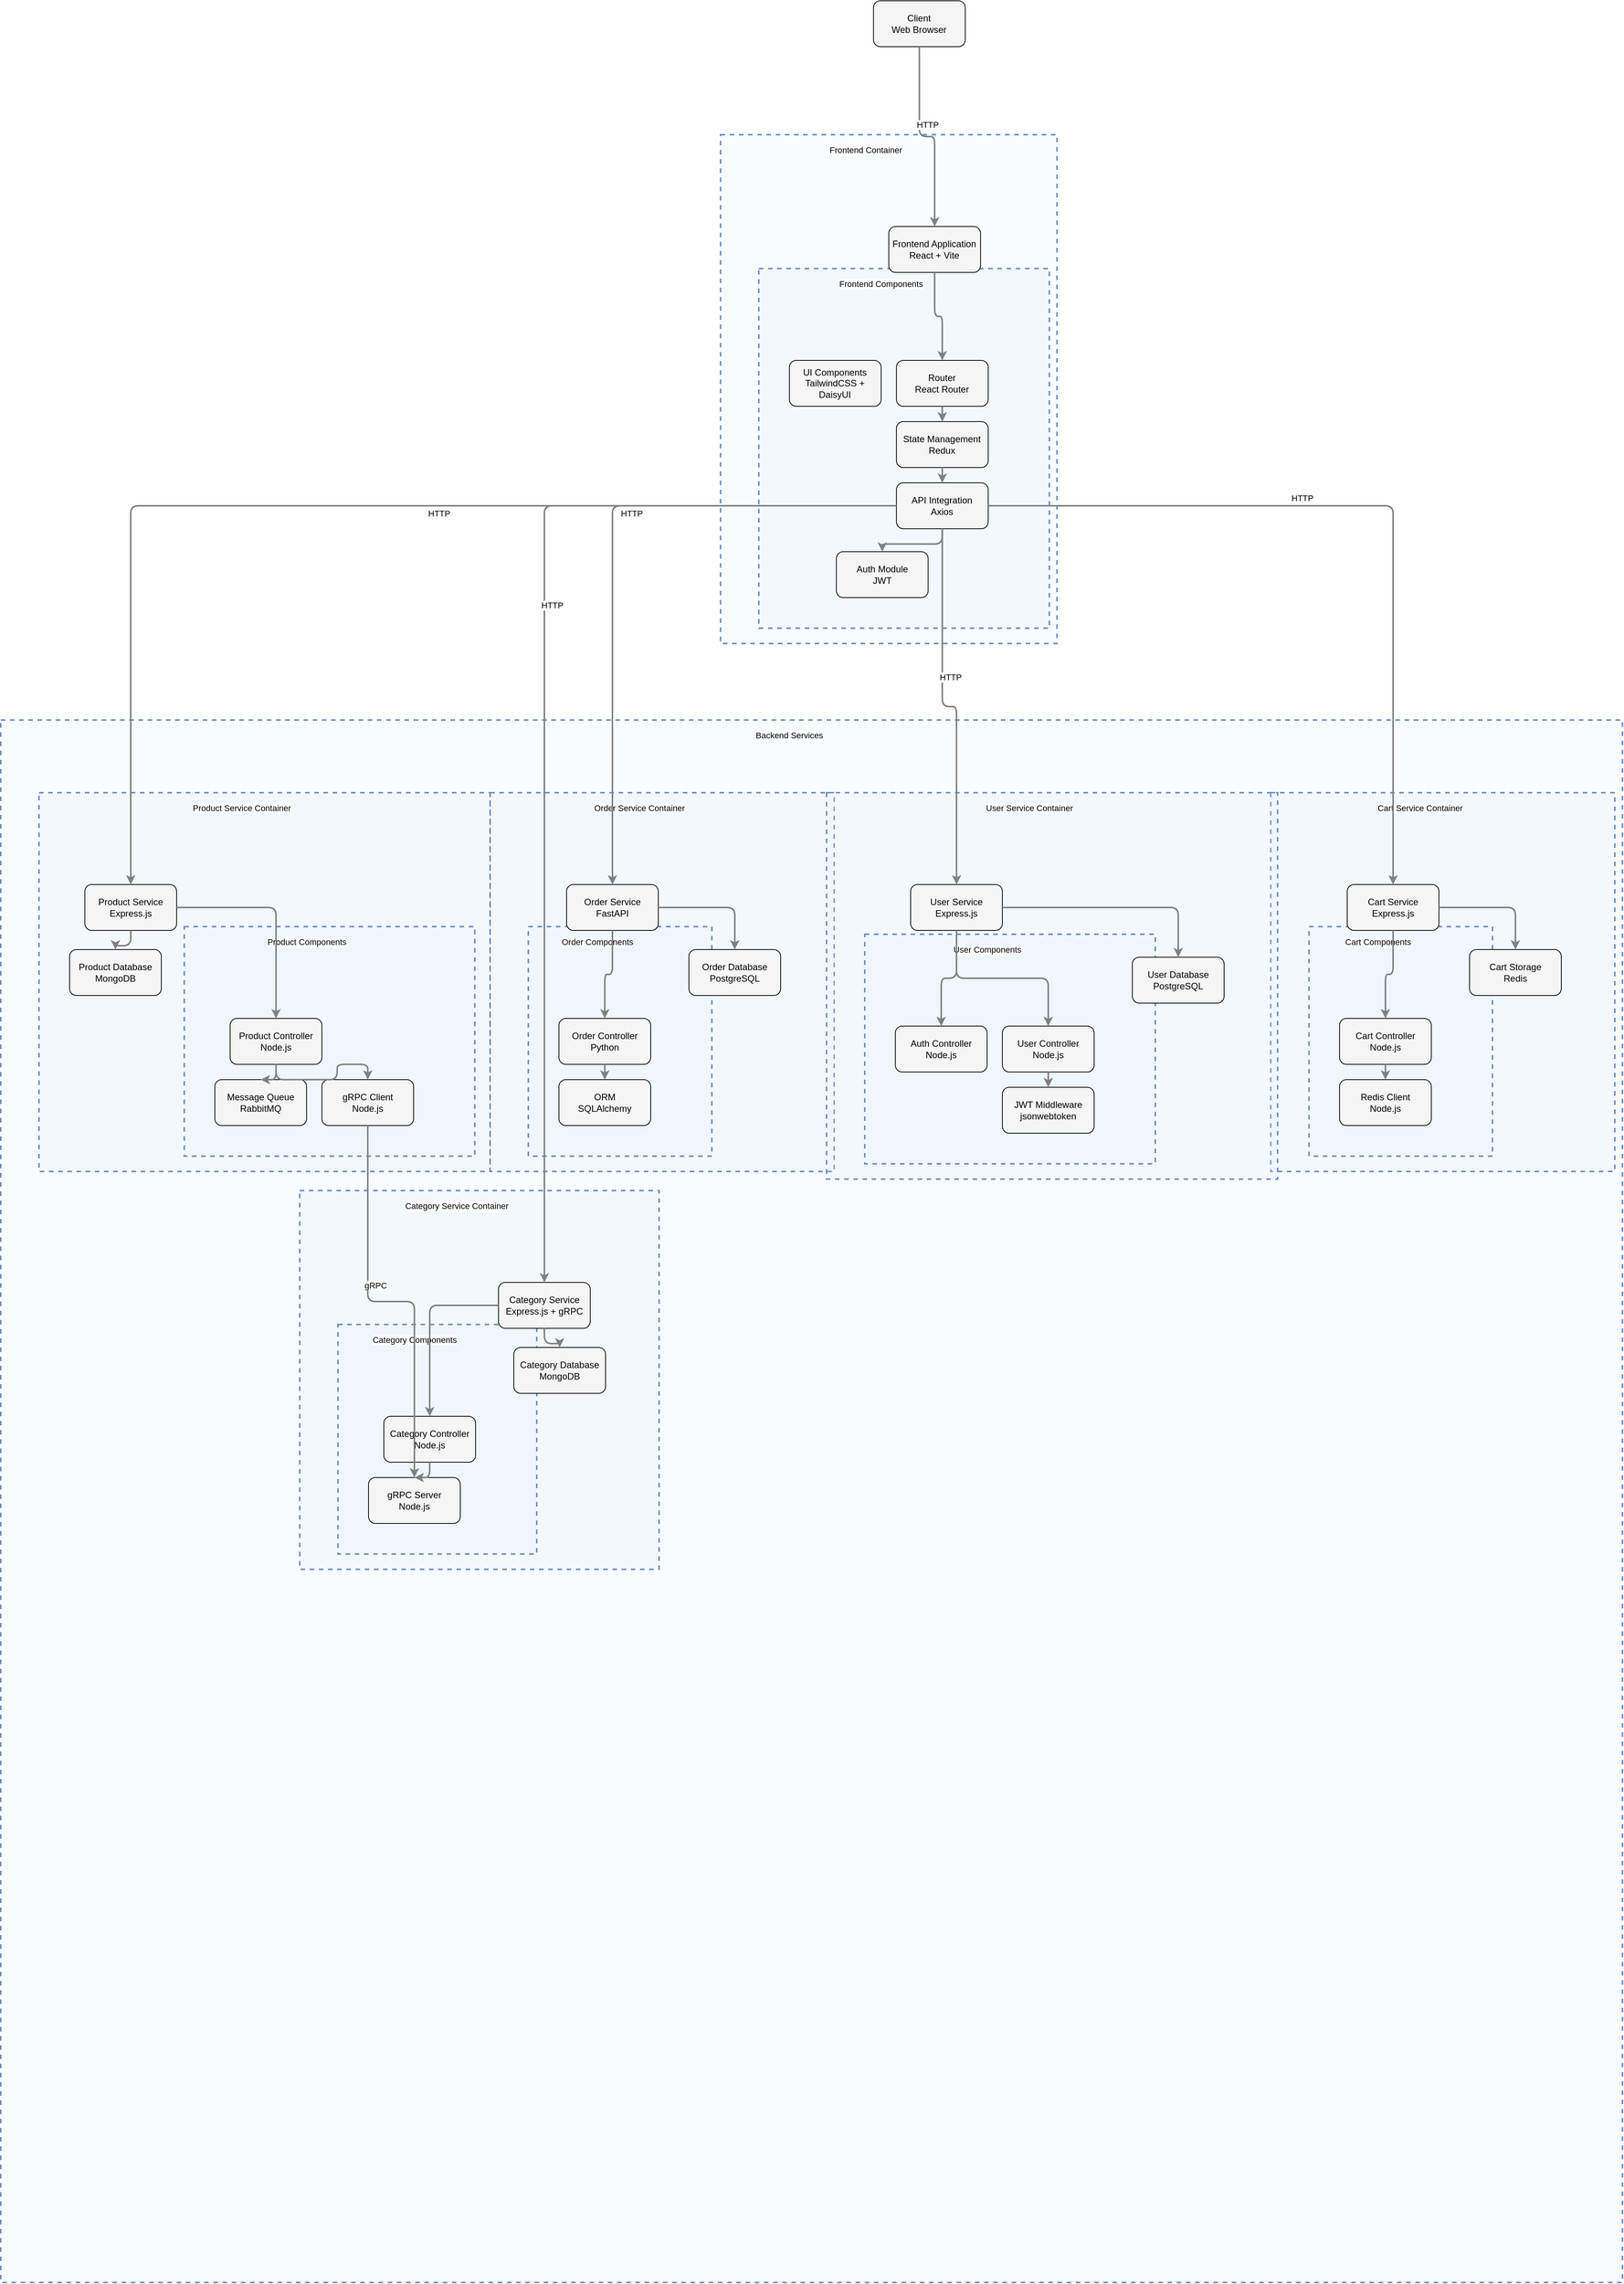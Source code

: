 <?xml version="1.0" encoding="UTF-8"?>
      <mxfile version="14.6.5" type="device">
        <diagram id="codeviz-diagram" name="System Diagram">
          <mxGraphModel dx="1000" dy="1000" grid="1" gridSize="10" guides="1" tooltips="1" connect="1" arrows="1" fold="1" page="1" pageScale="1" pageWidth="1169" pageHeight="827" math="0" shadow="0">
            <root>
              <mxCell id="0"/>
              <mxCell id="1" parent="0"/>
              <mxCell id="subGraph10" value="" style="html=1;whiteSpace=wrap;container=1;fillColor=#dae8fc;strokeColor=#6c8ebf;dashed=1;fillOpacity=20;strokeWidth=2;containerType=none;recursiveResize=0;movable=1;resizable=1;autosize=0;dropTarget=0" vertex="1" parent="subGraph11">
                <mxGeometry x="50" y="175" width="240" height="300" as="geometry"/>
              </mxCell>
              <mxCell id="subGraph10_label" value="Order Components" style="edgeLabel;html=1;align=center;verticalAlign=middle;resizable=0;labelBackgroundColor=white;spacing=5" vertex="1" parent="subGraph11">
                <mxGeometry x="58" y="183" width="164" height="24" as="geometry"/>
              </mxCell>
<mxCell id="subGraph8" value="" style="html=1;whiteSpace=wrap;container=1;fillColor=#dae8fc;strokeColor=#6c8ebf;dashed=1;fillOpacity=20;strokeWidth=2;containerType=none;recursiveResize=0;movable=1;resizable=1;autosize=0;dropTarget=0" vertex="1" parent="subGraph9">
                <mxGeometry x="50" y="175" width="240" height="300" as="geometry"/>
              </mxCell>
              <mxCell id="subGraph8_label" value="Cart Components" style="edgeLabel;html=1;align=center;verticalAlign=middle;resizable=0;labelBackgroundColor=white;spacing=5" vertex="1" parent="subGraph9">
                <mxGeometry x="58" y="183" width="164" height="24" as="geometry"/>
              </mxCell>
<mxCell id="subGraph6" value="" style="html=1;whiteSpace=wrap;container=1;fillColor=#dae8fc;strokeColor=#6c8ebf;dashed=1;fillOpacity=20;strokeWidth=2;containerType=none;recursiveResize=0;movable=1;resizable=1;autosize=0;dropTarget=0" vertex="1" parent="subGraph7">
                <mxGeometry x="50" y="175" width="260" height="300" as="geometry"/>
              </mxCell>
              <mxCell id="subGraph6_label" value="Category Components" style="edgeLabel;html=1;align=center;verticalAlign=middle;resizable=0;labelBackgroundColor=white;spacing=5" vertex="1" parent="subGraph7">
                <mxGeometry x="58" y="183" width="184" height="24" as="geometry"/>
              </mxCell>
<mxCell id="subGraph4" value="" style="html=1;whiteSpace=wrap;container=1;fillColor=#dae8fc;strokeColor=#6c8ebf;dashed=1;fillOpacity=20;strokeWidth=2;containerType=none;recursiveResize=0;movable=1;resizable=1;autosize=0;dropTarget=0" vertex="1" parent="subGraph5">
                <mxGeometry x="190" y="175" width="380" height="300" as="geometry"/>
              </mxCell>
              <mxCell id="subGraph4_label" value="Product Components" style="edgeLabel;html=1;align=center;verticalAlign=middle;resizable=0;labelBackgroundColor=white;spacing=5" vertex="1" parent="subGraph5">
                <mxGeometry x="198" y="183" width="304" height="24" as="geometry"/>
              </mxCell>
<mxCell id="subGraph2" value="" style="html=1;whiteSpace=wrap;container=1;fillColor=#dae8fc;strokeColor=#6c8ebf;dashed=1;fillOpacity=20;strokeWidth=2;containerType=none;recursiveResize=0;movable=1;resizable=1;autosize=0;dropTarget=0" vertex="1" parent="subGraph3">
                <mxGeometry x="50" y="185" width="380" height="300" as="geometry"/>
              </mxCell>
              <mxCell id="subGraph2_label" value="User Components" style="edgeLabel;html=1;align=center;verticalAlign=middle;resizable=0;labelBackgroundColor=white;spacing=5" vertex="1" parent="subGraph3">
                <mxGeometry x="58" y="193" width="304" height="24" as="geometry"/>
              </mxCell>
<mxCell id="subGraph11" value="" style="html=1;whiteSpace=wrap;container=1;fillColor=#dae8fc;strokeColor=#6c8ebf;dashed=1;fillOpacity=20;strokeWidth=2;containerType=none;recursiveResize=0;movable=1;resizable=1;autosize=0;dropTarget=0" vertex="1" parent="subGraph12">
                <mxGeometry x="640" y="95" width="450" height="495" as="geometry"/>
              </mxCell>
              <mxCell id="subGraph11_label" value="Order Service Container" style="edgeLabel;html=1;align=center;verticalAlign=middle;resizable=0;labelBackgroundColor=white;spacing=5" vertex="1" parent="subGraph12">
                <mxGeometry x="648" y="103" width="374" height="24" as="geometry"/>
              </mxCell>
<mxCell id="subGraph9" value="" style="html=1;whiteSpace=wrap;container=1;fillColor=#dae8fc;strokeColor=#6c8ebf;dashed=1;fillOpacity=20;strokeWidth=2;containerType=none;recursiveResize=0;movable=1;resizable=1;autosize=0;dropTarget=0" vertex="1" parent="subGraph12">
                <mxGeometry x="1661" y="95" width="450" height="495" as="geometry"/>
              </mxCell>
              <mxCell id="subGraph9_label" value="Cart Service Container" style="edgeLabel;html=1;align=center;verticalAlign=middle;resizable=0;labelBackgroundColor=white;spacing=5" vertex="1" parent="subGraph12">
                <mxGeometry x="1669" y="103" width="374" height="24" as="geometry"/>
              </mxCell>
<mxCell id="subGraph7" value="" style="html=1;whiteSpace=wrap;container=1;fillColor=#dae8fc;strokeColor=#6c8ebf;dashed=1;fillOpacity=20;strokeWidth=2;containerType=none;recursiveResize=0;movable=1;resizable=1;autosize=0;dropTarget=0" vertex="1" parent="subGraph12">
                <mxGeometry x="391" y="615" width="470" height="495" as="geometry"/>
              </mxCell>
              <mxCell id="subGraph7_label" value="Category Service Container" style="edgeLabel;html=1;align=center;verticalAlign=middle;resizable=0;labelBackgroundColor=white;spacing=5" vertex="1" parent="subGraph12">
                <mxGeometry x="399" y="623" width="394" height="24" as="geometry"/>
              </mxCell>
<mxCell id="subGraph5" value="" style="html=1;whiteSpace=wrap;container=1;fillColor=#dae8fc;strokeColor=#6c8ebf;dashed=1;fillOpacity=20;strokeWidth=2;containerType=none;recursiveResize=0;movable=1;resizable=1;autosize=0;dropTarget=0" vertex="1" parent="subGraph12">
                <mxGeometry x="50" y="95" width="590" height="495" as="geometry"/>
              </mxCell>
              <mxCell id="subGraph5_label" value="Product Service Container" style="edgeLabel;html=1;align=center;verticalAlign=middle;resizable=0;labelBackgroundColor=white;spacing=5" vertex="1" parent="subGraph12">
                <mxGeometry x="58" y="103" width="514" height="24" as="geometry"/>
              </mxCell>
<mxCell id="subGraph3" value="" style="html=1;whiteSpace=wrap;container=1;fillColor=#dae8fc;strokeColor=#6c8ebf;dashed=1;fillOpacity=20;strokeWidth=2;containerType=none;recursiveResize=0;movable=1;resizable=1;autosize=0;dropTarget=0" vertex="1" parent="subGraph12">
                <mxGeometry x="1080" y="95" width="590" height="505" as="geometry"/>
              </mxCell>
              <mxCell id="subGraph3_label" value="User Service Container" style="edgeLabel;html=1;align=center;verticalAlign=middle;resizable=0;labelBackgroundColor=white;spacing=5" vertex="1" parent="subGraph12">
                <mxGeometry x="1088" y="103" width="514" height="24" as="geometry"/>
              </mxCell>
<mxCell id="subGraph0" value="" style="html=1;whiteSpace=wrap;container=1;fillColor=#dae8fc;strokeColor=#6c8ebf;dashed=1;fillOpacity=20;strokeWidth=2;containerType=none;recursiveResize=0;movable=1;resizable=1;autosize=0;dropTarget=0" vertex="1" parent="subGraph1">
                <mxGeometry x="50" y="175" width="380" height="470" as="geometry"/>
              </mxCell>
              <mxCell id="subGraph0_label" value="Frontend Components" style="edgeLabel;html=1;align=center;verticalAlign=middle;resizable=0;labelBackgroundColor=white;spacing=5" vertex="1" parent="subGraph1">
                <mxGeometry x="58" y="183" width="304" height="24" as="geometry"/>
              </mxCell>
<mxCell id="subGraph12" value="" style="html=1;whiteSpace=wrap;container=1;fillColor=#dae8fc;strokeColor=#6c8ebf;dashed=1;fillOpacity=20;strokeWidth=2;containerType=none;recursiveResize=0;movable=1;resizable=1;autosize=0;dropTarget=0" vertex="1" parent="1">
                <mxGeometry x="32" y="952" width="2121" height="2042" as="geometry"/>
              </mxCell>
              <mxCell id="subGraph12_label" value="Backend Services" style="edgeLabel;html=1;align=center;verticalAlign=middle;resizable=0;labelBackgroundColor=white;spacing=5" vertex="1" parent="1">
                <mxGeometry x="40" y="960" width="2045" height="24" as="geometry"/>
              </mxCell>
<mxCell id="subGraph1" value="" style="html=1;whiteSpace=wrap;container=1;fillColor=#dae8fc;strokeColor=#6c8ebf;dashed=1;fillOpacity=20;strokeWidth=2;containerType=none;recursiveResize=0;movable=1;resizable=1;autosize=0;dropTarget=0" vertex="1" parent="1">
                <mxGeometry x="973.429" y="187" width="440" height="665" as="geometry"/>
              </mxCell>
              <mxCell id="subGraph1_label" value="Frontend Container" style="edgeLabel;html=1;align=center;verticalAlign=middle;resizable=0;labelBackgroundColor=white;spacing=5" vertex="1" parent="1">
                <mxGeometry x="981.429" y="195" width="364" height="24" as="geometry"/>
              </mxCell>
              <mxCell id="Client" value="Client&lt;br&gt;Web Browser" style="rounded=1;whiteSpace=wrap;html=1;fillColor=#f5f5f5" vertex="1" parent="1">
                    <mxGeometry x="1173.429" y="12" width="120" height="60" as="geometry"/>
                  </mxCell>
<mxCell id="UI" value="Frontend Application&lt;br&gt;React + Vite" style="rounded=1;whiteSpace=wrap;html=1;fillColor=#f5f5f5" vertex="1" parent="subGraph1">
                    <mxGeometry x="220" y="120" width="120" height="60" as="geometry"/>
                  </mxCell>
<mxCell id="Router" value="Router&lt;br&gt;React Router" style="rounded=1;whiteSpace=wrap;html=1;fillColor=#f5f5f5" vertex="1" parent="subGraph0">
                    <mxGeometry x="180" y="120" width="120" height="60" as="geometry"/>
                  </mxCell>
<mxCell id="StateManager" value="State Management&lt;br&gt;Redux" style="rounded=1;whiteSpace=wrap;html=1;fillColor=#f5f5f5" vertex="1" parent="subGraph0">
                    <mxGeometry x="180" y="200" width="120" height="60" as="geometry"/>
                  </mxCell>
<mxCell id="APIClient" value="API Integration&lt;br&gt;Axios" style="rounded=1;whiteSpace=wrap;html=1;fillColor=#f5f5f5" vertex="1" parent="subGraph0">
                    <mxGeometry x="180" y="280" width="120" height="60" as="geometry"/>
                  </mxCell>
<mxCell id="AuthModule" value="Auth Module&lt;br&gt;JWT" style="rounded=1;whiteSpace=wrap;html=1;fillColor=#f5f5f5" vertex="1" parent="subGraph0">
                    <mxGeometry x="101.429" y="370" width="120" height="60" as="geometry"/>
                  </mxCell>
<mxCell id="UIComponents" value="UI Components&lt;br&gt;TailwindCSS + DaisyUI" style="rounded=1;whiteSpace=wrap;html=1;fillColor=#f5f5f5" vertex="1" parent="subGraph0">
                    <mxGeometry x="40" y="120" width="120" height="60" as="geometry"/>
                  </mxCell>
<mxCell id="UserService" value="User Service&lt;br&gt;Express.js" style="rounded=1;whiteSpace=wrap;html=1;fillColor=#f5f5f5" vertex="1" parent="subGraph3">
                    <mxGeometry x="110" y="120" width="120" height="60" as="geometry"/>
                  </mxCell>
<mxCell id="UserDB" value="User Database&lt;br&gt;PostgreSQL" style="rounded=1;whiteSpace=wrap;html=1;fillColor=#f5f5f5" vertex="1" parent="subGraph3">
                    <mxGeometry x="400" y="215" width="120" height="60" as="geometry"/>
                  </mxCell>
<mxCell id="AuthController" value="Auth Controller&lt;br&gt;Node.js" style="rounded=1;whiteSpace=wrap;html=1;fillColor=#f5f5f5" vertex="1" parent="subGraph2">
                    <mxGeometry x="40" y="120" width="120" height="60" as="geometry"/>
                  </mxCell>
<mxCell id="UserController" value="User Controller&lt;br&gt;Node.js" style="rounded=1;whiteSpace=wrap;html=1;fillColor=#f5f5f5" vertex="1" parent="subGraph2">
                    <mxGeometry x="180" y="120" width="120" height="60" as="geometry"/>
                  </mxCell>
<mxCell id="JWTMiddleware" value="JWT Middleware&lt;br&gt;jsonwebtoken" style="rounded=1;whiteSpace=wrap;html=1;fillColor=#f5f5f5" vertex="1" parent="subGraph2">
                    <mxGeometry x="180" y="200" width="120" height="60" as="geometry"/>
                  </mxCell>
<mxCell id="ProductService" value="Product Service&lt;br&gt;Express.js" style="rounded=1;whiteSpace=wrap;html=1;fillColor=#f5f5f5" vertex="1" parent="subGraph5">
                    <mxGeometry x="60" y="120" width="120" height="60" as="geometry"/>
                  </mxCell>
<mxCell id="ProductDB" value="Product Database&lt;br&gt;MongoDB" style="rounded=1;whiteSpace=wrap;html=1;fillColor=#f5f5f5" vertex="1" parent="subGraph5">
                    <mxGeometry x="40" y="205" width="120" height="60" as="geometry"/>
                  </mxCell>
<mxCell id="ProductController" value="Product Controller&lt;br&gt;Node.js" style="rounded=1;whiteSpace=wrap;html=1;fillColor=#f5f5f5" vertex="1" parent="subGraph4">
                    <mxGeometry x="60" y="120" width="120" height="60" as="geometry"/>
                  </mxCell>
<mxCell id="ProductQueue" value="Message Queue&lt;br&gt;RabbitMQ" style="rounded=1;whiteSpace=wrap;html=1;fillColor=#f5f5f5" vertex="1" parent="subGraph4">
                    <mxGeometry x="40" y="200" width="120" height="60" as="geometry"/>
                  </mxCell>
<mxCell id="GRPCClient" value="gRPC Client&lt;br&gt;Node.js" style="rounded=1;whiteSpace=wrap;html=1;fillColor=#f5f5f5" vertex="1" parent="subGraph4">
                    <mxGeometry x="180" y="200" width="120" height="60" as="geometry"/>
                  </mxCell>
<mxCell id="CategoryService" value="Category Service&lt;br&gt;Express.js + gRPC" style="rounded=1;whiteSpace=wrap;html=1;fillColor=#f5f5f5" vertex="1" parent="subGraph7">
                    <mxGeometry x="260" y="120" width="120" height="60" as="geometry"/>
                  </mxCell>
<mxCell id="CategoryDB" value="Category Database&lt;br&gt;MongoDB" style="rounded=1;whiteSpace=wrap;html=1;fillColor=#f5f5f5" vertex="1" parent="subGraph7">
                    <mxGeometry x="280" y="205" width="120" height="60" as="geometry"/>
                  </mxCell>
<mxCell id="CategoryController" value="Category Controller&lt;br&gt;Node.js" style="rounded=1;whiteSpace=wrap;html=1;fillColor=#f5f5f5" vertex="1" parent="subGraph6">
                    <mxGeometry x="60" y="120" width="120" height="60" as="geometry"/>
                  </mxCell>
<mxCell id="GRPCServer" value="gRPC Server&lt;br&gt;Node.js" style="rounded=1;whiteSpace=wrap;html=1;fillColor=#f5f5f5" vertex="1" parent="subGraph6">
                    <mxGeometry x="40" y="200" width="120" height="60" as="geometry"/>
                  </mxCell>
<mxCell id="CartService" value="Cart Service&lt;br&gt;Express.js" style="rounded=1;whiteSpace=wrap;html=1;fillColor=#f5f5f5" vertex="1" parent="subGraph9">
                    <mxGeometry x="100" y="120" width="120" height="60" as="geometry"/>
                  </mxCell>
<mxCell id="CartDB" value="Cart Storage&lt;br&gt;Redis" style="rounded=1;whiteSpace=wrap;html=1;fillColor=#f5f5f5" vertex="1" parent="subGraph9">
                    <mxGeometry x="260" y="205" width="120" height="60" as="geometry"/>
                  </mxCell>
<mxCell id="CartController" value="Cart Controller&lt;br&gt;Node.js" style="rounded=1;whiteSpace=wrap;html=1;fillColor=#f5f5f5" vertex="1" parent="subGraph8">
                    <mxGeometry x="40" y="120" width="120" height="60" as="geometry"/>
                  </mxCell>
<mxCell id="RedisClient" value="Redis Client&lt;br&gt;Node.js" style="rounded=1;whiteSpace=wrap;html=1;fillColor=#f5f5f5" vertex="1" parent="subGraph8">
                    <mxGeometry x="40" y="200" width="120" height="60" as="geometry"/>
                  </mxCell>
<mxCell id="OrderService" value="Order Service&lt;br&gt;FastAPI" style="rounded=1;whiteSpace=wrap;html=1;fillColor=#f5f5f5" vertex="1" parent="subGraph11">
                    <mxGeometry x="100" y="120" width="120" height="60" as="geometry"/>
                  </mxCell>
<mxCell id="OrderDB" value="Order Database&lt;br&gt;PostgreSQL" style="rounded=1;whiteSpace=wrap;html=1;fillColor=#f5f5f5" vertex="1" parent="subGraph11">
                    <mxGeometry x="260" y="205" width="120" height="60" as="geometry"/>
                  </mxCell>
<mxCell id="OrderController" value="Order Controller&lt;br&gt;Python" style="rounded=1;whiteSpace=wrap;html=1;fillColor=#f5f5f5" vertex="1" parent="subGraph10">
                    <mxGeometry x="40" y="120" width="120" height="60" as="geometry"/>
                  </mxCell>
<mxCell id="SQLAlchemy" value="ORM&lt;br&gt;SQLAlchemy" style="rounded=1;whiteSpace=wrap;html=1;fillColor=#f5f5f5" vertex="1" parent="subGraph10">
                    <mxGeometry x="40" y="200" width="120" height="60" as="geometry"/>
                  </mxCell>
              <mxCell id="edge-L_Client_UI_0" style="edgeStyle=orthogonalEdgeStyle;rounded=1;orthogonalLoop=1;jettySize=auto;html=1;strokeColor=#808080;strokeWidth=2;jumpStyle=arc;jumpSize=10;spacing=15;labelBackgroundColor=white;labelBorderColor=none" edge="1" parent="1" source="Client" target="UI">
                  <mxGeometry relative="1" as="geometry"/>
                </mxCell>
                <mxCell id="edge-L_Client_UI_0_label" value="HTTP" style="edgeLabel;html=1;align=center;verticalAlign=middle;resizable=0;points=[];" vertex="1" connectable="0" parent="edge-L_Client_UI_0">
                  <mxGeometry x="-0.2" y="10" relative="1" as="geometry">
                    <mxPoint as="offset"/>
                  </mxGeometry>
                </mxCell>
<mxCell id="edge-L_UI_Router_1" style="edgeStyle=orthogonalEdgeStyle;rounded=1;orthogonalLoop=1;jettySize=auto;html=1;strokeColor=#808080;strokeWidth=2;jumpStyle=arc;jumpSize=10;spacing=15;labelBackgroundColor=white;labelBorderColor=none" edge="1" parent="1" source="UI" target="Router">
                  <mxGeometry relative="1" as="geometry"/>
                </mxCell>
<mxCell id="edge-L_Router_StateManager_2" style="edgeStyle=orthogonalEdgeStyle;rounded=1;orthogonalLoop=1;jettySize=auto;html=1;strokeColor=#808080;strokeWidth=2;jumpStyle=arc;jumpSize=10;spacing=15;labelBackgroundColor=white;labelBorderColor=none" edge="1" parent="1" source="Router" target="StateManager">
                  <mxGeometry relative="1" as="geometry"/>
                </mxCell>
<mxCell id="edge-L_StateManager_APIClient_3" style="edgeStyle=orthogonalEdgeStyle;rounded=1;orthogonalLoop=1;jettySize=auto;html=1;strokeColor=#808080;strokeWidth=2;jumpStyle=arc;jumpSize=10;spacing=15;labelBackgroundColor=white;labelBorderColor=none" edge="1" parent="1" source="StateManager" target="APIClient">
                  <mxGeometry relative="1" as="geometry"/>
                </mxCell>
<mxCell id="edge-L_APIClient_AuthModule_4" style="edgeStyle=orthogonalEdgeStyle;rounded=1;orthogonalLoop=1;jettySize=auto;html=1;strokeColor=#808080;strokeWidth=2;jumpStyle=arc;jumpSize=10;spacing=15;labelBackgroundColor=white;labelBorderColor=none" edge="1" parent="1" source="APIClient" target="AuthModule">
                  <mxGeometry relative="1" as="geometry"/>
                </mxCell>
<mxCell id="edge-L_APIClient_UserService_5" style="edgeStyle=orthogonalEdgeStyle;rounded=1;orthogonalLoop=1;jettySize=auto;html=1;strokeColor=#808080;strokeWidth=2;jumpStyle=arc;jumpSize=10;spacing=15;labelBackgroundColor=white;labelBorderColor=none" edge="1" parent="1" source="APIClient" target="UserService">
                  <mxGeometry relative="1" as="geometry"/>
                </mxCell>
                <mxCell id="edge-L_APIClient_UserService_5_label" value="HTTP" style="edgeLabel;html=1;align=center;verticalAlign=middle;resizable=0;points=[];" vertex="1" connectable="0" parent="edge-L_APIClient_UserService_5">
                  <mxGeometry x="-0.2" y="10" relative="1" as="geometry">
                    <mxPoint as="offset"/>
                  </mxGeometry>
                </mxCell>
<mxCell id="edge-L_APIClient_ProductService_6" style="edgeStyle=orthogonalEdgeStyle;rounded=1;orthogonalLoop=1;jettySize=auto;html=1;strokeColor=#808080;strokeWidth=2;jumpStyle=arc;jumpSize=10;spacing=15;labelBackgroundColor=white;labelBorderColor=none" edge="1" parent="1" source="APIClient" target="ProductService">
                  <mxGeometry relative="1" as="geometry"/>
                </mxCell>
                <mxCell id="edge-L_APIClient_ProductService_6_label" value="HTTP" style="edgeLabel;html=1;align=center;verticalAlign=middle;resizable=0;points=[];" vertex="1" connectable="0" parent="edge-L_APIClient_ProductService_6">
                  <mxGeometry x="-0.2" y="10" relative="1" as="geometry">
                    <mxPoint as="offset"/>
                  </mxGeometry>
                </mxCell>
<mxCell id="edge-L_APIClient_CategoryService_7" style="edgeStyle=orthogonalEdgeStyle;rounded=1;orthogonalLoop=1;jettySize=auto;html=1;strokeColor=#808080;strokeWidth=2;jumpStyle=arc;jumpSize=10;spacing=15;labelBackgroundColor=white;labelBorderColor=none" edge="1" parent="1" source="APIClient" target="CategoryService">
                  <mxGeometry relative="1" as="geometry"/>
                </mxCell>
                <mxCell id="edge-L_APIClient_CategoryService_7_label" value="HTTP" style="edgeLabel;html=1;align=center;verticalAlign=middle;resizable=0;points=[];" vertex="1" connectable="0" parent="edge-L_APIClient_CategoryService_7">
                  <mxGeometry x="-0.2" y="10" relative="1" as="geometry">
                    <mxPoint as="offset"/>
                  </mxGeometry>
                </mxCell>
<mxCell id="edge-L_APIClient_CartService_8" style="edgeStyle=orthogonalEdgeStyle;rounded=1;orthogonalLoop=1;jettySize=auto;html=1;strokeColor=#808080;strokeWidth=2;jumpStyle=arc;jumpSize=10;spacing=15;labelBackgroundColor=white;labelBorderColor=none" edge="1" parent="1" source="APIClient" target="CartService">
                  <mxGeometry relative="1" as="geometry"/>
                </mxCell>
                <mxCell id="edge-L_APIClient_CartService_8_label" value="HTTP" style="edgeLabel;html=1;align=center;verticalAlign=middle;resizable=0;points=[];" vertex="1" connectable="0" parent="edge-L_APIClient_CartService_8">
                  <mxGeometry x="-0.2" y="10" relative="1" as="geometry">
                    <mxPoint as="offset"/>
                  </mxGeometry>
                </mxCell>
<mxCell id="edge-L_APIClient_OrderService_9" style="edgeStyle=orthogonalEdgeStyle;rounded=1;orthogonalLoop=1;jettySize=auto;html=1;strokeColor=#808080;strokeWidth=2;jumpStyle=arc;jumpSize=10;spacing=15;labelBackgroundColor=white;labelBorderColor=none" edge="1" parent="1" source="APIClient" target="OrderService">
                  <mxGeometry relative="1" as="geometry"/>
                </mxCell>
                <mxCell id="edge-L_APIClient_OrderService_9_label" value="HTTP" style="edgeLabel;html=1;align=center;verticalAlign=middle;resizable=0;points=[];" vertex="1" connectable="0" parent="edge-L_APIClient_OrderService_9">
                  <mxGeometry x="-0.2" y="10" relative="1" as="geometry">
                    <mxPoint as="offset"/>
                  </mxGeometry>
                </mxCell>
<mxCell id="edge-L_UserService_UserDB_10" style="edgeStyle=orthogonalEdgeStyle;rounded=1;orthogonalLoop=1;jettySize=auto;html=1;strokeColor=#808080;strokeWidth=2;jumpStyle=arc;jumpSize=10;spacing=15;labelBackgroundColor=white;labelBorderColor=none" edge="1" parent="1" source="UserService" target="UserDB">
                  <mxGeometry relative="1" as="geometry"/>
                </mxCell>
<mxCell id="edge-L_ProductService_ProductDB_11" style="edgeStyle=orthogonalEdgeStyle;rounded=1;orthogonalLoop=1;jettySize=auto;html=1;strokeColor=#808080;strokeWidth=2;jumpStyle=arc;jumpSize=10;spacing=15;labelBackgroundColor=white;labelBorderColor=none" edge="1" parent="1" source="ProductService" target="ProductDB">
                  <mxGeometry relative="1" as="geometry"/>
                </mxCell>
<mxCell id="edge-L_CategoryService_CategoryDB_12" style="edgeStyle=orthogonalEdgeStyle;rounded=1;orthogonalLoop=1;jettySize=auto;html=1;strokeColor=#808080;strokeWidth=2;jumpStyle=arc;jumpSize=10;spacing=15;labelBackgroundColor=white;labelBorderColor=none" edge="1" parent="1" source="CategoryService" target="CategoryDB">
                  <mxGeometry relative="1" as="geometry"/>
                </mxCell>
<mxCell id="edge-L_CartService_CartDB_13" style="edgeStyle=orthogonalEdgeStyle;rounded=1;orthogonalLoop=1;jettySize=auto;html=1;strokeColor=#808080;strokeWidth=2;jumpStyle=arc;jumpSize=10;spacing=15;labelBackgroundColor=white;labelBorderColor=none" edge="1" parent="1" source="CartService" target="CartDB">
                  <mxGeometry relative="1" as="geometry"/>
                </mxCell>
<mxCell id="edge-L_OrderService_OrderDB_14" style="edgeStyle=orthogonalEdgeStyle;rounded=1;orthogonalLoop=1;jettySize=auto;html=1;strokeColor=#808080;strokeWidth=2;jumpStyle=arc;jumpSize=10;spacing=15;labelBackgroundColor=white;labelBorderColor=none" edge="1" parent="1" source="OrderService" target="OrderDB">
                  <mxGeometry relative="1" as="geometry"/>
                </mxCell>
<mxCell id="edge-L_UserService_AuthController_15" style="edgeStyle=orthogonalEdgeStyle;rounded=1;orthogonalLoop=1;jettySize=auto;html=1;strokeColor=#808080;strokeWidth=2;jumpStyle=arc;jumpSize=10;spacing=15;labelBackgroundColor=white;labelBorderColor=none" edge="1" parent="1" source="UserService" target="AuthController">
                  <mxGeometry relative="1" as="geometry"/>
                </mxCell>
<mxCell id="edge-L_UserService_UserController_16" style="edgeStyle=orthogonalEdgeStyle;rounded=1;orthogonalLoop=1;jettySize=auto;html=1;strokeColor=#808080;strokeWidth=2;jumpStyle=arc;jumpSize=10;spacing=15;labelBackgroundColor=white;labelBorderColor=none" edge="1" parent="1" source="UserService" target="UserController">
                  <mxGeometry relative="1" as="geometry"/>
                </mxCell>
<mxCell id="edge-L_UserController_JWTMiddleware_17" style="edgeStyle=orthogonalEdgeStyle;rounded=1;orthogonalLoop=1;jettySize=auto;html=1;strokeColor=#808080;strokeWidth=2;jumpStyle=arc;jumpSize=10;spacing=15;labelBackgroundColor=white;labelBorderColor=none" edge="1" parent="1" source="UserController" target="JWTMiddleware">
                  <mxGeometry relative="1" as="geometry"/>
                </mxCell>
<mxCell id="edge-L_ProductService_ProductController_18" style="edgeStyle=orthogonalEdgeStyle;rounded=1;orthogonalLoop=1;jettySize=auto;html=1;strokeColor=#808080;strokeWidth=2;jumpStyle=arc;jumpSize=10;spacing=15;labelBackgroundColor=white;labelBorderColor=none" edge="1" parent="1" source="ProductService" target="ProductController">
                  <mxGeometry relative="1" as="geometry"/>
                </mxCell>
<mxCell id="edge-L_ProductController_ProductQueue_19" style="edgeStyle=orthogonalEdgeStyle;rounded=1;orthogonalLoop=1;jettySize=auto;html=1;strokeColor=#808080;strokeWidth=2;jumpStyle=arc;jumpSize=10;spacing=15;labelBackgroundColor=white;labelBorderColor=none" edge="1" parent="1" source="ProductController" target="ProductQueue">
                  <mxGeometry relative="1" as="geometry"/>
                </mxCell>
<mxCell id="edge-L_ProductController_GRPCClient_20" style="edgeStyle=orthogonalEdgeStyle;rounded=1;orthogonalLoop=1;jettySize=auto;html=1;strokeColor=#808080;strokeWidth=2;jumpStyle=arc;jumpSize=10;spacing=15;labelBackgroundColor=white;labelBorderColor=none" edge="1" parent="1" source="ProductController" target="GRPCClient">
                  <mxGeometry relative="1" as="geometry"/>
                </mxCell>
<mxCell id="edge-L_GRPCClient_GRPCServer_21" style="edgeStyle=orthogonalEdgeStyle;rounded=1;orthogonalLoop=1;jettySize=auto;html=1;strokeColor=#808080;strokeWidth=2;jumpStyle=arc;jumpSize=10;spacing=15;labelBackgroundColor=white;labelBorderColor=none" edge="1" parent="1" source="GRPCClient" target="GRPCServer">
                  <mxGeometry relative="1" as="geometry"/>
                </mxCell>
                <mxCell id="edge-L_GRPCClient_GRPCServer_21_label" value="gRPC" style="edgeLabel;html=1;align=center;verticalAlign=middle;resizable=0;points=[];" vertex="1" connectable="0" parent="edge-L_GRPCClient_GRPCServer_21">
                  <mxGeometry x="-0.2" y="10" relative="1" as="geometry">
                    <mxPoint as="offset"/>
                  </mxGeometry>
                </mxCell>
<mxCell id="edge-L_CategoryService_CategoryController_22" style="edgeStyle=orthogonalEdgeStyle;rounded=1;orthogonalLoop=1;jettySize=auto;html=1;strokeColor=#808080;strokeWidth=2;jumpStyle=arc;jumpSize=10;spacing=15;labelBackgroundColor=white;labelBorderColor=none" edge="1" parent="1" source="CategoryService" target="CategoryController">
                  <mxGeometry relative="1" as="geometry"/>
                </mxCell>
<mxCell id="edge-L_CategoryController_GRPCServer_23" style="edgeStyle=orthogonalEdgeStyle;rounded=1;orthogonalLoop=1;jettySize=auto;html=1;strokeColor=#808080;strokeWidth=2;jumpStyle=arc;jumpSize=10;spacing=15;labelBackgroundColor=white;labelBorderColor=none" edge="1" parent="1" source="CategoryController" target="GRPCServer">
                  <mxGeometry relative="1" as="geometry"/>
                </mxCell>
<mxCell id="edge-L_CartService_CartController_24" style="edgeStyle=orthogonalEdgeStyle;rounded=1;orthogonalLoop=1;jettySize=auto;html=1;strokeColor=#808080;strokeWidth=2;jumpStyle=arc;jumpSize=10;spacing=15;labelBackgroundColor=white;labelBorderColor=none" edge="1" parent="1" source="CartService" target="CartController">
                  <mxGeometry relative="1" as="geometry"/>
                </mxCell>
<mxCell id="edge-L_CartController_RedisClient_25" style="edgeStyle=orthogonalEdgeStyle;rounded=1;orthogonalLoop=1;jettySize=auto;html=1;strokeColor=#808080;strokeWidth=2;jumpStyle=arc;jumpSize=10;spacing=15;labelBackgroundColor=white;labelBorderColor=none" edge="1" parent="1" source="CartController" target="RedisClient">
                  <mxGeometry relative="1" as="geometry"/>
                </mxCell>
<mxCell id="edge-L_OrderService_OrderController_26" style="edgeStyle=orthogonalEdgeStyle;rounded=1;orthogonalLoop=1;jettySize=auto;html=1;strokeColor=#808080;strokeWidth=2;jumpStyle=arc;jumpSize=10;spacing=15;labelBackgroundColor=white;labelBorderColor=none" edge="1" parent="1" source="OrderService" target="OrderController">
                  <mxGeometry relative="1" as="geometry"/>
                </mxCell>
<mxCell id="edge-L_OrderController_SQLAlchemy_27" style="edgeStyle=orthogonalEdgeStyle;rounded=1;orthogonalLoop=1;jettySize=auto;html=1;strokeColor=#808080;strokeWidth=2;jumpStyle=arc;jumpSize=10;spacing=15;labelBackgroundColor=white;labelBorderColor=none" edge="1" parent="1" source="OrderController" target="SQLAlchemy">
                  <mxGeometry relative="1" as="geometry"/>
                </mxCell>
            </root>
          </mxGraphModel>
        </diagram>
      </mxfile>
